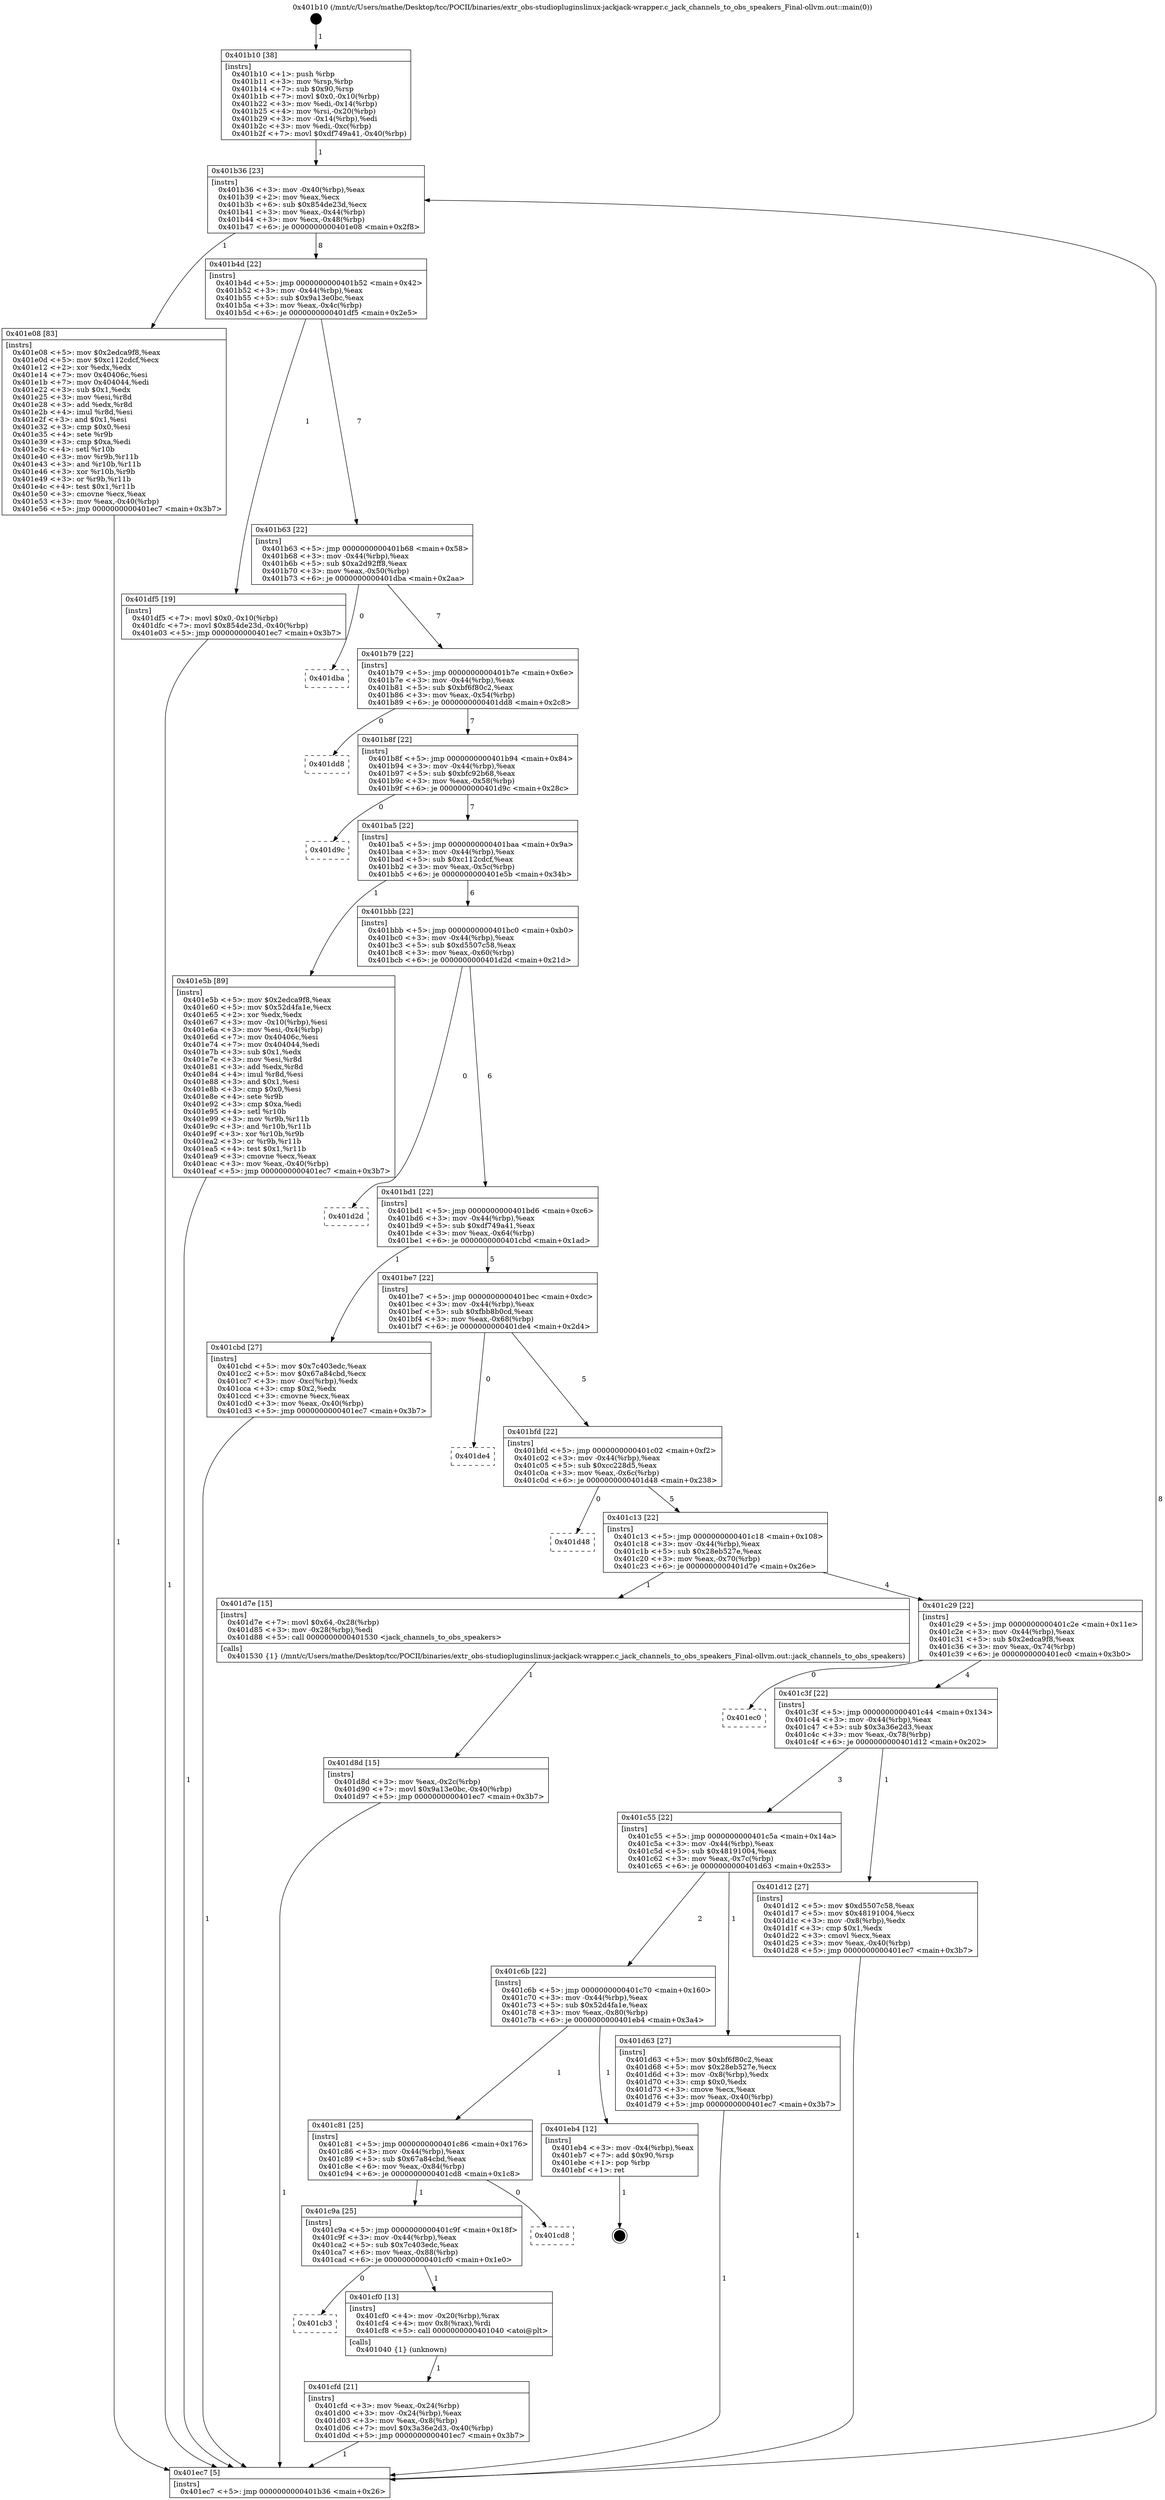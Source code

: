 digraph "0x401b10" {
  label = "0x401b10 (/mnt/c/Users/mathe/Desktop/tcc/POCII/binaries/extr_obs-studiopluginslinux-jackjack-wrapper.c_jack_channels_to_obs_speakers_Final-ollvm.out::main(0))"
  labelloc = "t"
  node[shape=record]

  Entry [label="",width=0.3,height=0.3,shape=circle,fillcolor=black,style=filled]
  "0x401b36" [label="{
     0x401b36 [23]\l
     | [instrs]\l
     &nbsp;&nbsp;0x401b36 \<+3\>: mov -0x40(%rbp),%eax\l
     &nbsp;&nbsp;0x401b39 \<+2\>: mov %eax,%ecx\l
     &nbsp;&nbsp;0x401b3b \<+6\>: sub $0x854de23d,%ecx\l
     &nbsp;&nbsp;0x401b41 \<+3\>: mov %eax,-0x44(%rbp)\l
     &nbsp;&nbsp;0x401b44 \<+3\>: mov %ecx,-0x48(%rbp)\l
     &nbsp;&nbsp;0x401b47 \<+6\>: je 0000000000401e08 \<main+0x2f8\>\l
  }"]
  "0x401e08" [label="{
     0x401e08 [83]\l
     | [instrs]\l
     &nbsp;&nbsp;0x401e08 \<+5\>: mov $0x2edca9f8,%eax\l
     &nbsp;&nbsp;0x401e0d \<+5\>: mov $0xc112cdcf,%ecx\l
     &nbsp;&nbsp;0x401e12 \<+2\>: xor %edx,%edx\l
     &nbsp;&nbsp;0x401e14 \<+7\>: mov 0x40406c,%esi\l
     &nbsp;&nbsp;0x401e1b \<+7\>: mov 0x404044,%edi\l
     &nbsp;&nbsp;0x401e22 \<+3\>: sub $0x1,%edx\l
     &nbsp;&nbsp;0x401e25 \<+3\>: mov %esi,%r8d\l
     &nbsp;&nbsp;0x401e28 \<+3\>: add %edx,%r8d\l
     &nbsp;&nbsp;0x401e2b \<+4\>: imul %r8d,%esi\l
     &nbsp;&nbsp;0x401e2f \<+3\>: and $0x1,%esi\l
     &nbsp;&nbsp;0x401e32 \<+3\>: cmp $0x0,%esi\l
     &nbsp;&nbsp;0x401e35 \<+4\>: sete %r9b\l
     &nbsp;&nbsp;0x401e39 \<+3\>: cmp $0xa,%edi\l
     &nbsp;&nbsp;0x401e3c \<+4\>: setl %r10b\l
     &nbsp;&nbsp;0x401e40 \<+3\>: mov %r9b,%r11b\l
     &nbsp;&nbsp;0x401e43 \<+3\>: and %r10b,%r11b\l
     &nbsp;&nbsp;0x401e46 \<+3\>: xor %r10b,%r9b\l
     &nbsp;&nbsp;0x401e49 \<+3\>: or %r9b,%r11b\l
     &nbsp;&nbsp;0x401e4c \<+4\>: test $0x1,%r11b\l
     &nbsp;&nbsp;0x401e50 \<+3\>: cmovne %ecx,%eax\l
     &nbsp;&nbsp;0x401e53 \<+3\>: mov %eax,-0x40(%rbp)\l
     &nbsp;&nbsp;0x401e56 \<+5\>: jmp 0000000000401ec7 \<main+0x3b7\>\l
  }"]
  "0x401b4d" [label="{
     0x401b4d [22]\l
     | [instrs]\l
     &nbsp;&nbsp;0x401b4d \<+5\>: jmp 0000000000401b52 \<main+0x42\>\l
     &nbsp;&nbsp;0x401b52 \<+3\>: mov -0x44(%rbp),%eax\l
     &nbsp;&nbsp;0x401b55 \<+5\>: sub $0x9a13e0bc,%eax\l
     &nbsp;&nbsp;0x401b5a \<+3\>: mov %eax,-0x4c(%rbp)\l
     &nbsp;&nbsp;0x401b5d \<+6\>: je 0000000000401df5 \<main+0x2e5\>\l
  }"]
  Exit [label="",width=0.3,height=0.3,shape=circle,fillcolor=black,style=filled,peripheries=2]
  "0x401df5" [label="{
     0x401df5 [19]\l
     | [instrs]\l
     &nbsp;&nbsp;0x401df5 \<+7\>: movl $0x0,-0x10(%rbp)\l
     &nbsp;&nbsp;0x401dfc \<+7\>: movl $0x854de23d,-0x40(%rbp)\l
     &nbsp;&nbsp;0x401e03 \<+5\>: jmp 0000000000401ec7 \<main+0x3b7\>\l
  }"]
  "0x401b63" [label="{
     0x401b63 [22]\l
     | [instrs]\l
     &nbsp;&nbsp;0x401b63 \<+5\>: jmp 0000000000401b68 \<main+0x58\>\l
     &nbsp;&nbsp;0x401b68 \<+3\>: mov -0x44(%rbp),%eax\l
     &nbsp;&nbsp;0x401b6b \<+5\>: sub $0xa2d92ff8,%eax\l
     &nbsp;&nbsp;0x401b70 \<+3\>: mov %eax,-0x50(%rbp)\l
     &nbsp;&nbsp;0x401b73 \<+6\>: je 0000000000401dba \<main+0x2aa\>\l
  }"]
  "0x401d8d" [label="{
     0x401d8d [15]\l
     | [instrs]\l
     &nbsp;&nbsp;0x401d8d \<+3\>: mov %eax,-0x2c(%rbp)\l
     &nbsp;&nbsp;0x401d90 \<+7\>: movl $0x9a13e0bc,-0x40(%rbp)\l
     &nbsp;&nbsp;0x401d97 \<+5\>: jmp 0000000000401ec7 \<main+0x3b7\>\l
  }"]
  "0x401dba" [label="{
     0x401dba\l
  }", style=dashed]
  "0x401b79" [label="{
     0x401b79 [22]\l
     | [instrs]\l
     &nbsp;&nbsp;0x401b79 \<+5\>: jmp 0000000000401b7e \<main+0x6e\>\l
     &nbsp;&nbsp;0x401b7e \<+3\>: mov -0x44(%rbp),%eax\l
     &nbsp;&nbsp;0x401b81 \<+5\>: sub $0xbf6f80c2,%eax\l
     &nbsp;&nbsp;0x401b86 \<+3\>: mov %eax,-0x54(%rbp)\l
     &nbsp;&nbsp;0x401b89 \<+6\>: je 0000000000401dd8 \<main+0x2c8\>\l
  }"]
  "0x401cfd" [label="{
     0x401cfd [21]\l
     | [instrs]\l
     &nbsp;&nbsp;0x401cfd \<+3\>: mov %eax,-0x24(%rbp)\l
     &nbsp;&nbsp;0x401d00 \<+3\>: mov -0x24(%rbp),%eax\l
     &nbsp;&nbsp;0x401d03 \<+3\>: mov %eax,-0x8(%rbp)\l
     &nbsp;&nbsp;0x401d06 \<+7\>: movl $0x3a36e2d3,-0x40(%rbp)\l
     &nbsp;&nbsp;0x401d0d \<+5\>: jmp 0000000000401ec7 \<main+0x3b7\>\l
  }"]
  "0x401dd8" [label="{
     0x401dd8\l
  }", style=dashed]
  "0x401b8f" [label="{
     0x401b8f [22]\l
     | [instrs]\l
     &nbsp;&nbsp;0x401b8f \<+5\>: jmp 0000000000401b94 \<main+0x84\>\l
     &nbsp;&nbsp;0x401b94 \<+3\>: mov -0x44(%rbp),%eax\l
     &nbsp;&nbsp;0x401b97 \<+5\>: sub $0xbfc92b68,%eax\l
     &nbsp;&nbsp;0x401b9c \<+3\>: mov %eax,-0x58(%rbp)\l
     &nbsp;&nbsp;0x401b9f \<+6\>: je 0000000000401d9c \<main+0x28c\>\l
  }"]
  "0x401cb3" [label="{
     0x401cb3\l
  }", style=dashed]
  "0x401d9c" [label="{
     0x401d9c\l
  }", style=dashed]
  "0x401ba5" [label="{
     0x401ba5 [22]\l
     | [instrs]\l
     &nbsp;&nbsp;0x401ba5 \<+5\>: jmp 0000000000401baa \<main+0x9a\>\l
     &nbsp;&nbsp;0x401baa \<+3\>: mov -0x44(%rbp),%eax\l
     &nbsp;&nbsp;0x401bad \<+5\>: sub $0xc112cdcf,%eax\l
     &nbsp;&nbsp;0x401bb2 \<+3\>: mov %eax,-0x5c(%rbp)\l
     &nbsp;&nbsp;0x401bb5 \<+6\>: je 0000000000401e5b \<main+0x34b\>\l
  }"]
  "0x401cf0" [label="{
     0x401cf0 [13]\l
     | [instrs]\l
     &nbsp;&nbsp;0x401cf0 \<+4\>: mov -0x20(%rbp),%rax\l
     &nbsp;&nbsp;0x401cf4 \<+4\>: mov 0x8(%rax),%rdi\l
     &nbsp;&nbsp;0x401cf8 \<+5\>: call 0000000000401040 \<atoi@plt\>\l
     | [calls]\l
     &nbsp;&nbsp;0x401040 \{1\} (unknown)\l
  }"]
  "0x401e5b" [label="{
     0x401e5b [89]\l
     | [instrs]\l
     &nbsp;&nbsp;0x401e5b \<+5\>: mov $0x2edca9f8,%eax\l
     &nbsp;&nbsp;0x401e60 \<+5\>: mov $0x52d4fa1e,%ecx\l
     &nbsp;&nbsp;0x401e65 \<+2\>: xor %edx,%edx\l
     &nbsp;&nbsp;0x401e67 \<+3\>: mov -0x10(%rbp),%esi\l
     &nbsp;&nbsp;0x401e6a \<+3\>: mov %esi,-0x4(%rbp)\l
     &nbsp;&nbsp;0x401e6d \<+7\>: mov 0x40406c,%esi\l
     &nbsp;&nbsp;0x401e74 \<+7\>: mov 0x404044,%edi\l
     &nbsp;&nbsp;0x401e7b \<+3\>: sub $0x1,%edx\l
     &nbsp;&nbsp;0x401e7e \<+3\>: mov %esi,%r8d\l
     &nbsp;&nbsp;0x401e81 \<+3\>: add %edx,%r8d\l
     &nbsp;&nbsp;0x401e84 \<+4\>: imul %r8d,%esi\l
     &nbsp;&nbsp;0x401e88 \<+3\>: and $0x1,%esi\l
     &nbsp;&nbsp;0x401e8b \<+3\>: cmp $0x0,%esi\l
     &nbsp;&nbsp;0x401e8e \<+4\>: sete %r9b\l
     &nbsp;&nbsp;0x401e92 \<+3\>: cmp $0xa,%edi\l
     &nbsp;&nbsp;0x401e95 \<+4\>: setl %r10b\l
     &nbsp;&nbsp;0x401e99 \<+3\>: mov %r9b,%r11b\l
     &nbsp;&nbsp;0x401e9c \<+3\>: and %r10b,%r11b\l
     &nbsp;&nbsp;0x401e9f \<+3\>: xor %r10b,%r9b\l
     &nbsp;&nbsp;0x401ea2 \<+3\>: or %r9b,%r11b\l
     &nbsp;&nbsp;0x401ea5 \<+4\>: test $0x1,%r11b\l
     &nbsp;&nbsp;0x401ea9 \<+3\>: cmovne %ecx,%eax\l
     &nbsp;&nbsp;0x401eac \<+3\>: mov %eax,-0x40(%rbp)\l
     &nbsp;&nbsp;0x401eaf \<+5\>: jmp 0000000000401ec7 \<main+0x3b7\>\l
  }"]
  "0x401bbb" [label="{
     0x401bbb [22]\l
     | [instrs]\l
     &nbsp;&nbsp;0x401bbb \<+5\>: jmp 0000000000401bc0 \<main+0xb0\>\l
     &nbsp;&nbsp;0x401bc0 \<+3\>: mov -0x44(%rbp),%eax\l
     &nbsp;&nbsp;0x401bc3 \<+5\>: sub $0xd5507c58,%eax\l
     &nbsp;&nbsp;0x401bc8 \<+3\>: mov %eax,-0x60(%rbp)\l
     &nbsp;&nbsp;0x401bcb \<+6\>: je 0000000000401d2d \<main+0x21d\>\l
  }"]
  "0x401c9a" [label="{
     0x401c9a [25]\l
     | [instrs]\l
     &nbsp;&nbsp;0x401c9a \<+5\>: jmp 0000000000401c9f \<main+0x18f\>\l
     &nbsp;&nbsp;0x401c9f \<+3\>: mov -0x44(%rbp),%eax\l
     &nbsp;&nbsp;0x401ca2 \<+5\>: sub $0x7c403edc,%eax\l
     &nbsp;&nbsp;0x401ca7 \<+6\>: mov %eax,-0x88(%rbp)\l
     &nbsp;&nbsp;0x401cad \<+6\>: je 0000000000401cf0 \<main+0x1e0\>\l
  }"]
  "0x401d2d" [label="{
     0x401d2d\l
  }", style=dashed]
  "0x401bd1" [label="{
     0x401bd1 [22]\l
     | [instrs]\l
     &nbsp;&nbsp;0x401bd1 \<+5\>: jmp 0000000000401bd6 \<main+0xc6\>\l
     &nbsp;&nbsp;0x401bd6 \<+3\>: mov -0x44(%rbp),%eax\l
     &nbsp;&nbsp;0x401bd9 \<+5\>: sub $0xdf749a41,%eax\l
     &nbsp;&nbsp;0x401bde \<+3\>: mov %eax,-0x64(%rbp)\l
     &nbsp;&nbsp;0x401be1 \<+6\>: je 0000000000401cbd \<main+0x1ad\>\l
  }"]
  "0x401cd8" [label="{
     0x401cd8\l
  }", style=dashed]
  "0x401cbd" [label="{
     0x401cbd [27]\l
     | [instrs]\l
     &nbsp;&nbsp;0x401cbd \<+5\>: mov $0x7c403edc,%eax\l
     &nbsp;&nbsp;0x401cc2 \<+5\>: mov $0x67a84cbd,%ecx\l
     &nbsp;&nbsp;0x401cc7 \<+3\>: mov -0xc(%rbp),%edx\l
     &nbsp;&nbsp;0x401cca \<+3\>: cmp $0x2,%edx\l
     &nbsp;&nbsp;0x401ccd \<+3\>: cmovne %ecx,%eax\l
     &nbsp;&nbsp;0x401cd0 \<+3\>: mov %eax,-0x40(%rbp)\l
     &nbsp;&nbsp;0x401cd3 \<+5\>: jmp 0000000000401ec7 \<main+0x3b7\>\l
  }"]
  "0x401be7" [label="{
     0x401be7 [22]\l
     | [instrs]\l
     &nbsp;&nbsp;0x401be7 \<+5\>: jmp 0000000000401bec \<main+0xdc\>\l
     &nbsp;&nbsp;0x401bec \<+3\>: mov -0x44(%rbp),%eax\l
     &nbsp;&nbsp;0x401bef \<+5\>: sub $0xfbb8b0cd,%eax\l
     &nbsp;&nbsp;0x401bf4 \<+3\>: mov %eax,-0x68(%rbp)\l
     &nbsp;&nbsp;0x401bf7 \<+6\>: je 0000000000401de4 \<main+0x2d4\>\l
  }"]
  "0x401ec7" [label="{
     0x401ec7 [5]\l
     | [instrs]\l
     &nbsp;&nbsp;0x401ec7 \<+5\>: jmp 0000000000401b36 \<main+0x26\>\l
  }"]
  "0x401b10" [label="{
     0x401b10 [38]\l
     | [instrs]\l
     &nbsp;&nbsp;0x401b10 \<+1\>: push %rbp\l
     &nbsp;&nbsp;0x401b11 \<+3\>: mov %rsp,%rbp\l
     &nbsp;&nbsp;0x401b14 \<+7\>: sub $0x90,%rsp\l
     &nbsp;&nbsp;0x401b1b \<+7\>: movl $0x0,-0x10(%rbp)\l
     &nbsp;&nbsp;0x401b22 \<+3\>: mov %edi,-0x14(%rbp)\l
     &nbsp;&nbsp;0x401b25 \<+4\>: mov %rsi,-0x20(%rbp)\l
     &nbsp;&nbsp;0x401b29 \<+3\>: mov -0x14(%rbp),%edi\l
     &nbsp;&nbsp;0x401b2c \<+3\>: mov %edi,-0xc(%rbp)\l
     &nbsp;&nbsp;0x401b2f \<+7\>: movl $0xdf749a41,-0x40(%rbp)\l
  }"]
  "0x401c81" [label="{
     0x401c81 [25]\l
     | [instrs]\l
     &nbsp;&nbsp;0x401c81 \<+5\>: jmp 0000000000401c86 \<main+0x176\>\l
     &nbsp;&nbsp;0x401c86 \<+3\>: mov -0x44(%rbp),%eax\l
     &nbsp;&nbsp;0x401c89 \<+5\>: sub $0x67a84cbd,%eax\l
     &nbsp;&nbsp;0x401c8e \<+6\>: mov %eax,-0x84(%rbp)\l
     &nbsp;&nbsp;0x401c94 \<+6\>: je 0000000000401cd8 \<main+0x1c8\>\l
  }"]
  "0x401de4" [label="{
     0x401de4\l
  }", style=dashed]
  "0x401bfd" [label="{
     0x401bfd [22]\l
     | [instrs]\l
     &nbsp;&nbsp;0x401bfd \<+5\>: jmp 0000000000401c02 \<main+0xf2\>\l
     &nbsp;&nbsp;0x401c02 \<+3\>: mov -0x44(%rbp),%eax\l
     &nbsp;&nbsp;0x401c05 \<+5\>: sub $0xcc228d5,%eax\l
     &nbsp;&nbsp;0x401c0a \<+3\>: mov %eax,-0x6c(%rbp)\l
     &nbsp;&nbsp;0x401c0d \<+6\>: je 0000000000401d48 \<main+0x238\>\l
  }"]
  "0x401eb4" [label="{
     0x401eb4 [12]\l
     | [instrs]\l
     &nbsp;&nbsp;0x401eb4 \<+3\>: mov -0x4(%rbp),%eax\l
     &nbsp;&nbsp;0x401eb7 \<+7\>: add $0x90,%rsp\l
     &nbsp;&nbsp;0x401ebe \<+1\>: pop %rbp\l
     &nbsp;&nbsp;0x401ebf \<+1\>: ret\l
  }"]
  "0x401d48" [label="{
     0x401d48\l
  }", style=dashed]
  "0x401c13" [label="{
     0x401c13 [22]\l
     | [instrs]\l
     &nbsp;&nbsp;0x401c13 \<+5\>: jmp 0000000000401c18 \<main+0x108\>\l
     &nbsp;&nbsp;0x401c18 \<+3\>: mov -0x44(%rbp),%eax\l
     &nbsp;&nbsp;0x401c1b \<+5\>: sub $0x28eb527e,%eax\l
     &nbsp;&nbsp;0x401c20 \<+3\>: mov %eax,-0x70(%rbp)\l
     &nbsp;&nbsp;0x401c23 \<+6\>: je 0000000000401d7e \<main+0x26e\>\l
  }"]
  "0x401c6b" [label="{
     0x401c6b [22]\l
     | [instrs]\l
     &nbsp;&nbsp;0x401c6b \<+5\>: jmp 0000000000401c70 \<main+0x160\>\l
     &nbsp;&nbsp;0x401c70 \<+3\>: mov -0x44(%rbp),%eax\l
     &nbsp;&nbsp;0x401c73 \<+5\>: sub $0x52d4fa1e,%eax\l
     &nbsp;&nbsp;0x401c78 \<+3\>: mov %eax,-0x80(%rbp)\l
     &nbsp;&nbsp;0x401c7b \<+6\>: je 0000000000401eb4 \<main+0x3a4\>\l
  }"]
  "0x401d7e" [label="{
     0x401d7e [15]\l
     | [instrs]\l
     &nbsp;&nbsp;0x401d7e \<+7\>: movl $0x64,-0x28(%rbp)\l
     &nbsp;&nbsp;0x401d85 \<+3\>: mov -0x28(%rbp),%edi\l
     &nbsp;&nbsp;0x401d88 \<+5\>: call 0000000000401530 \<jack_channels_to_obs_speakers\>\l
     | [calls]\l
     &nbsp;&nbsp;0x401530 \{1\} (/mnt/c/Users/mathe/Desktop/tcc/POCII/binaries/extr_obs-studiopluginslinux-jackjack-wrapper.c_jack_channels_to_obs_speakers_Final-ollvm.out::jack_channels_to_obs_speakers)\l
  }"]
  "0x401c29" [label="{
     0x401c29 [22]\l
     | [instrs]\l
     &nbsp;&nbsp;0x401c29 \<+5\>: jmp 0000000000401c2e \<main+0x11e\>\l
     &nbsp;&nbsp;0x401c2e \<+3\>: mov -0x44(%rbp),%eax\l
     &nbsp;&nbsp;0x401c31 \<+5\>: sub $0x2edca9f8,%eax\l
     &nbsp;&nbsp;0x401c36 \<+3\>: mov %eax,-0x74(%rbp)\l
     &nbsp;&nbsp;0x401c39 \<+6\>: je 0000000000401ec0 \<main+0x3b0\>\l
  }"]
  "0x401d63" [label="{
     0x401d63 [27]\l
     | [instrs]\l
     &nbsp;&nbsp;0x401d63 \<+5\>: mov $0xbf6f80c2,%eax\l
     &nbsp;&nbsp;0x401d68 \<+5\>: mov $0x28eb527e,%ecx\l
     &nbsp;&nbsp;0x401d6d \<+3\>: mov -0x8(%rbp),%edx\l
     &nbsp;&nbsp;0x401d70 \<+3\>: cmp $0x0,%edx\l
     &nbsp;&nbsp;0x401d73 \<+3\>: cmove %ecx,%eax\l
     &nbsp;&nbsp;0x401d76 \<+3\>: mov %eax,-0x40(%rbp)\l
     &nbsp;&nbsp;0x401d79 \<+5\>: jmp 0000000000401ec7 \<main+0x3b7\>\l
  }"]
  "0x401ec0" [label="{
     0x401ec0\l
  }", style=dashed]
  "0x401c3f" [label="{
     0x401c3f [22]\l
     | [instrs]\l
     &nbsp;&nbsp;0x401c3f \<+5\>: jmp 0000000000401c44 \<main+0x134\>\l
     &nbsp;&nbsp;0x401c44 \<+3\>: mov -0x44(%rbp),%eax\l
     &nbsp;&nbsp;0x401c47 \<+5\>: sub $0x3a36e2d3,%eax\l
     &nbsp;&nbsp;0x401c4c \<+3\>: mov %eax,-0x78(%rbp)\l
     &nbsp;&nbsp;0x401c4f \<+6\>: je 0000000000401d12 \<main+0x202\>\l
  }"]
  "0x401c55" [label="{
     0x401c55 [22]\l
     | [instrs]\l
     &nbsp;&nbsp;0x401c55 \<+5\>: jmp 0000000000401c5a \<main+0x14a\>\l
     &nbsp;&nbsp;0x401c5a \<+3\>: mov -0x44(%rbp),%eax\l
     &nbsp;&nbsp;0x401c5d \<+5\>: sub $0x48191004,%eax\l
     &nbsp;&nbsp;0x401c62 \<+3\>: mov %eax,-0x7c(%rbp)\l
     &nbsp;&nbsp;0x401c65 \<+6\>: je 0000000000401d63 \<main+0x253\>\l
  }"]
  "0x401d12" [label="{
     0x401d12 [27]\l
     | [instrs]\l
     &nbsp;&nbsp;0x401d12 \<+5\>: mov $0xd5507c58,%eax\l
     &nbsp;&nbsp;0x401d17 \<+5\>: mov $0x48191004,%ecx\l
     &nbsp;&nbsp;0x401d1c \<+3\>: mov -0x8(%rbp),%edx\l
     &nbsp;&nbsp;0x401d1f \<+3\>: cmp $0x1,%edx\l
     &nbsp;&nbsp;0x401d22 \<+3\>: cmovl %ecx,%eax\l
     &nbsp;&nbsp;0x401d25 \<+3\>: mov %eax,-0x40(%rbp)\l
     &nbsp;&nbsp;0x401d28 \<+5\>: jmp 0000000000401ec7 \<main+0x3b7\>\l
  }"]
  Entry -> "0x401b10" [label=" 1"]
  "0x401b36" -> "0x401e08" [label=" 1"]
  "0x401b36" -> "0x401b4d" [label=" 8"]
  "0x401eb4" -> Exit [label=" 1"]
  "0x401b4d" -> "0x401df5" [label=" 1"]
  "0x401b4d" -> "0x401b63" [label=" 7"]
  "0x401e5b" -> "0x401ec7" [label=" 1"]
  "0x401b63" -> "0x401dba" [label=" 0"]
  "0x401b63" -> "0x401b79" [label=" 7"]
  "0x401e08" -> "0x401ec7" [label=" 1"]
  "0x401b79" -> "0x401dd8" [label=" 0"]
  "0x401b79" -> "0x401b8f" [label=" 7"]
  "0x401df5" -> "0x401ec7" [label=" 1"]
  "0x401b8f" -> "0x401d9c" [label=" 0"]
  "0x401b8f" -> "0x401ba5" [label=" 7"]
  "0x401d8d" -> "0x401ec7" [label=" 1"]
  "0x401ba5" -> "0x401e5b" [label=" 1"]
  "0x401ba5" -> "0x401bbb" [label=" 6"]
  "0x401d7e" -> "0x401d8d" [label=" 1"]
  "0x401bbb" -> "0x401d2d" [label=" 0"]
  "0x401bbb" -> "0x401bd1" [label=" 6"]
  "0x401d12" -> "0x401ec7" [label=" 1"]
  "0x401bd1" -> "0x401cbd" [label=" 1"]
  "0x401bd1" -> "0x401be7" [label=" 5"]
  "0x401cbd" -> "0x401ec7" [label=" 1"]
  "0x401b10" -> "0x401b36" [label=" 1"]
  "0x401ec7" -> "0x401b36" [label=" 8"]
  "0x401cfd" -> "0x401ec7" [label=" 1"]
  "0x401be7" -> "0x401de4" [label=" 0"]
  "0x401be7" -> "0x401bfd" [label=" 5"]
  "0x401c9a" -> "0x401cb3" [label=" 0"]
  "0x401bfd" -> "0x401d48" [label=" 0"]
  "0x401bfd" -> "0x401c13" [label=" 5"]
  "0x401c9a" -> "0x401cf0" [label=" 1"]
  "0x401c13" -> "0x401d7e" [label=" 1"]
  "0x401c13" -> "0x401c29" [label=" 4"]
  "0x401c81" -> "0x401c9a" [label=" 1"]
  "0x401c29" -> "0x401ec0" [label=" 0"]
  "0x401c29" -> "0x401c3f" [label=" 4"]
  "0x401c81" -> "0x401cd8" [label=" 0"]
  "0x401c3f" -> "0x401d12" [label=" 1"]
  "0x401c3f" -> "0x401c55" [label=" 3"]
  "0x401cf0" -> "0x401cfd" [label=" 1"]
  "0x401c55" -> "0x401d63" [label=" 1"]
  "0x401c55" -> "0x401c6b" [label=" 2"]
  "0x401d63" -> "0x401ec7" [label=" 1"]
  "0x401c6b" -> "0x401eb4" [label=" 1"]
  "0x401c6b" -> "0x401c81" [label=" 1"]
}

